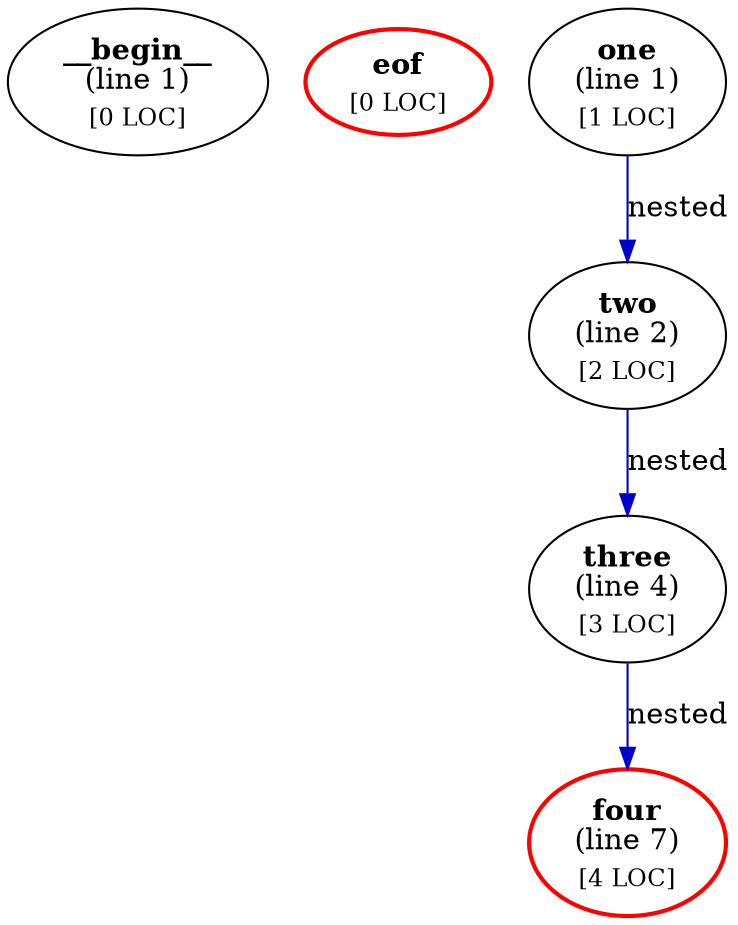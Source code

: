 digraph g {
"__begin__" [label=<<b>__begin__</b><br/>(line 1)<br/><sub>[0 LOC]</sub>>]
"eof" [label=<<b>eof</b><br/><sub>[0 LOC]</sub>>,color=red,penwidth=2]
"four" [label=<<b>four</b><br/>(line 7)<br/><sub>[4 LOC]</sub>>,color=red,penwidth=2]
"one" [label=<<b>one</b><br/>(line 1)<br/><sub>[1 LOC]</sub>>]
"one" -> "two" [label=nested,color=blue3]
"three" [label=<<b>three</b><br/>(line 4)<br/><sub>[3 LOC]</sub>>]
"three" -> "four" [label=nested,color=blue3]
"two" [label=<<b>two</b><br/>(line 2)<br/><sub>[2 LOC]</sub>>]
"two" -> "three" [label=nested,color=blue3]
}
